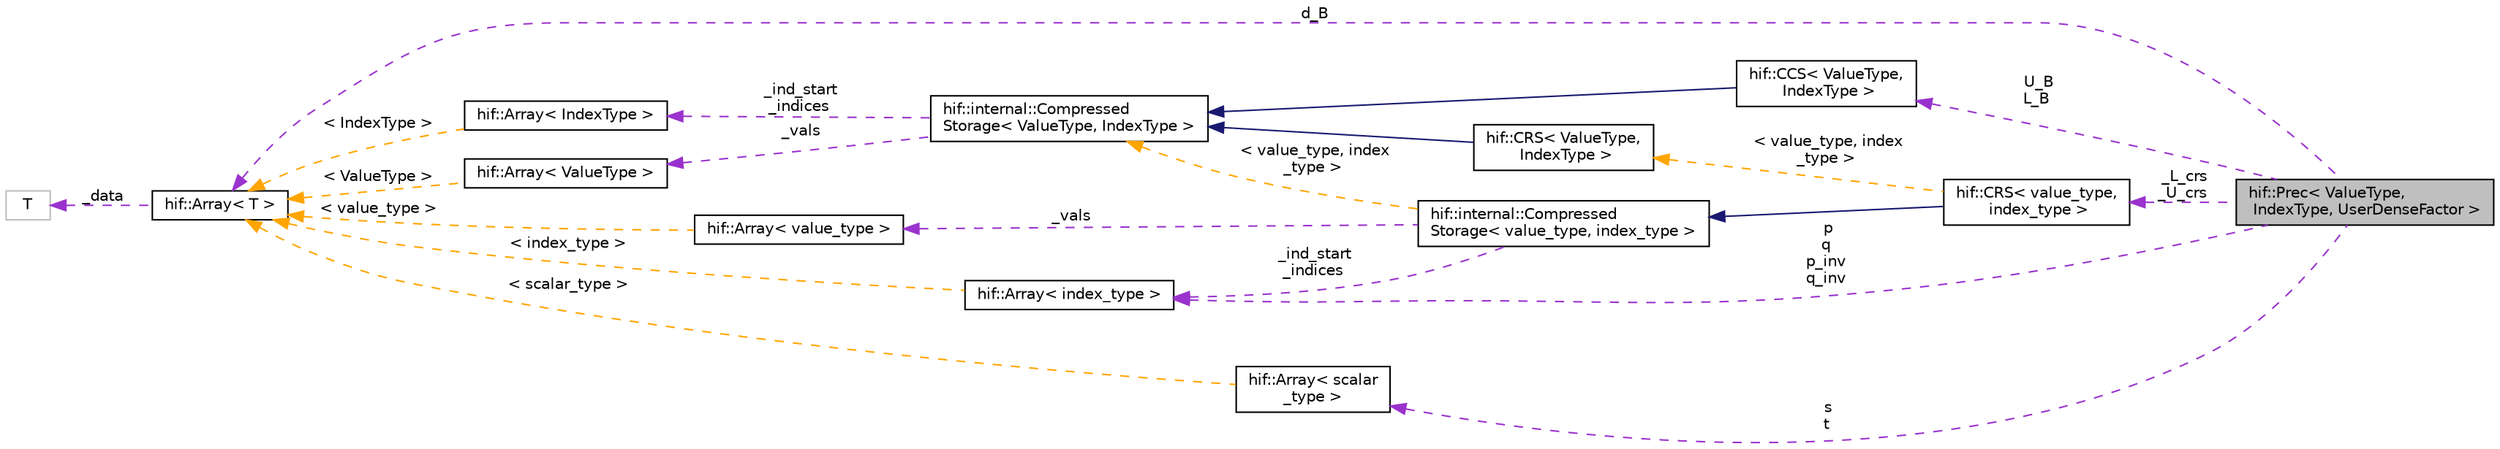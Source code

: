 digraph "hif::Prec&lt; ValueType, IndexType, UserDenseFactor &gt;"
{
  edge [fontname="Helvetica",fontsize="10",labelfontname="Helvetica",labelfontsize="10"];
  node [fontname="Helvetica",fontsize="10",shape=record];
  rankdir="LR";
  Node13 [label="hif::Prec\< ValueType,\l IndexType, UserDenseFactor \>",height=0.2,width=0.4,color="black", fillcolor="grey75", style="filled", fontcolor="black"];
  Node14 -> Node13 [dir="back",color="darkorchid3",fontsize="10",style="dashed",label=" U_B\nL_B" ,fontname="Helvetica"];
  Node14 [label="hif::CCS\< ValueType,\l IndexType \>",height=0.2,width=0.4,color="black", fillcolor="white", style="filled",URL="$classhif_1_1CCS.html",tooltip="Compressed Column Storage (CCS) format for sparse matrices. "];
  Node15 -> Node14 [dir="back",color="midnightblue",fontsize="10",style="solid",fontname="Helvetica"];
  Node15 [label="hif::internal::Compressed\lStorage\< ValueType, IndexType \>",height=0.2,width=0.4,color="black", fillcolor="white", style="filled",URL="$classhif_1_1internal_1_1CompressedStorage.html",tooltip="Core of the compressed storage, including data and interfaces. "];
  Node16 -> Node15 [dir="back",color="darkorchid3",fontsize="10",style="dashed",label=" _ind_start\n_indices" ,fontname="Helvetica"];
  Node16 [label="hif::Array\< IndexType \>",height=0.2,width=0.4,color="black", fillcolor="white", style="filled",URL="$classhif_1_1Array.html"];
  Node17 -> Node16 [dir="back",color="orange",fontsize="10",style="dashed",label=" \< IndexType \>" ,fontname="Helvetica"];
  Node17 [label="hif::Array\< T \>",height=0.2,width=0.4,color="black", fillcolor="white", style="filled",URL="$classhif_1_1Array.html",tooltip="Core data structure used in compressed storage. "];
  Node18 -> Node17 [dir="back",color="darkorchid3",fontsize="10",style="dashed",label=" _data" ,fontname="Helvetica"];
  Node18 [label="T",height=0.2,width=0.4,color="grey75", fillcolor="white", style="filled"];
  Node19 -> Node15 [dir="back",color="darkorchid3",fontsize="10",style="dashed",label=" _vals" ,fontname="Helvetica"];
  Node19 [label="hif::Array\< ValueType \>",height=0.2,width=0.4,color="black", fillcolor="white", style="filled",URL="$classhif_1_1Array.html"];
  Node17 -> Node19 [dir="back",color="orange",fontsize="10",style="dashed",label=" \< ValueType \>" ,fontname="Helvetica"];
  Node17 -> Node13 [dir="back",color="darkorchid3",fontsize="10",style="dashed",label=" d_B" ,fontname="Helvetica"];
  Node20 -> Node13 [dir="back",color="darkorchid3",fontsize="10",style="dashed",label=" _L_crs\n_U_crs" ,fontname="Helvetica"];
  Node20 [label="hif::CRS\< value_type,\l index_type \>",height=0.2,width=0.4,color="black", fillcolor="white", style="filled",URL="$classhif_1_1CRS.html"];
  Node21 -> Node20 [dir="back",color="midnightblue",fontsize="10",style="solid",fontname="Helvetica"];
  Node21 [label="hif::internal::Compressed\lStorage\< value_type, index_type \>",height=0.2,width=0.4,color="black", fillcolor="white", style="filled",URL="$classhif_1_1internal_1_1CompressedStorage.html"];
  Node22 -> Node21 [dir="back",color="darkorchid3",fontsize="10",style="dashed",label=" _vals" ,fontname="Helvetica"];
  Node22 [label="hif::Array\< value_type \>",height=0.2,width=0.4,color="black", fillcolor="white", style="filled",URL="$classhif_1_1Array.html"];
  Node17 -> Node22 [dir="back",color="orange",fontsize="10",style="dashed",label=" \< value_type \>" ,fontname="Helvetica"];
  Node23 -> Node21 [dir="back",color="darkorchid3",fontsize="10",style="dashed",label=" _ind_start\n_indices" ,fontname="Helvetica"];
  Node23 [label="hif::Array\< index_type \>",height=0.2,width=0.4,color="black", fillcolor="white", style="filled",URL="$classhif_1_1Array.html"];
  Node17 -> Node23 [dir="back",color="orange",fontsize="10",style="dashed",label=" \< index_type \>" ,fontname="Helvetica"];
  Node15 -> Node21 [dir="back",color="orange",fontsize="10",style="dashed",label=" \< value_type, index\l_type \>" ,fontname="Helvetica"];
  Node24 -> Node20 [dir="back",color="orange",fontsize="10",style="dashed",label=" \< value_type, index\l_type \>" ,fontname="Helvetica"];
  Node24 [label="hif::CRS\< ValueType,\l IndexType \>",height=0.2,width=0.4,color="black", fillcolor="white", style="filled",URL="$classhif_1_1CRS.html",tooltip="Compressed Row Storage (CRS) format for sparse matrices. "];
  Node15 -> Node24 [dir="back",color="midnightblue",fontsize="10",style="solid",fontname="Helvetica"];
  Node23 -> Node13 [dir="back",color="darkorchid3",fontsize="10",style="dashed",label=" p\nq\np_inv\nq_inv" ,fontname="Helvetica"];
  Node25 -> Node13 [dir="back",color="darkorchid3",fontsize="10",style="dashed",label=" s\nt" ,fontname="Helvetica"];
  Node25 [label="hif::Array\< scalar\l_type \>",height=0.2,width=0.4,color="black", fillcolor="white", style="filled",URL="$classhif_1_1Array.html"];
  Node17 -> Node25 [dir="back",color="orange",fontsize="10",style="dashed",label=" \< scalar_type \>" ,fontname="Helvetica"];
}
